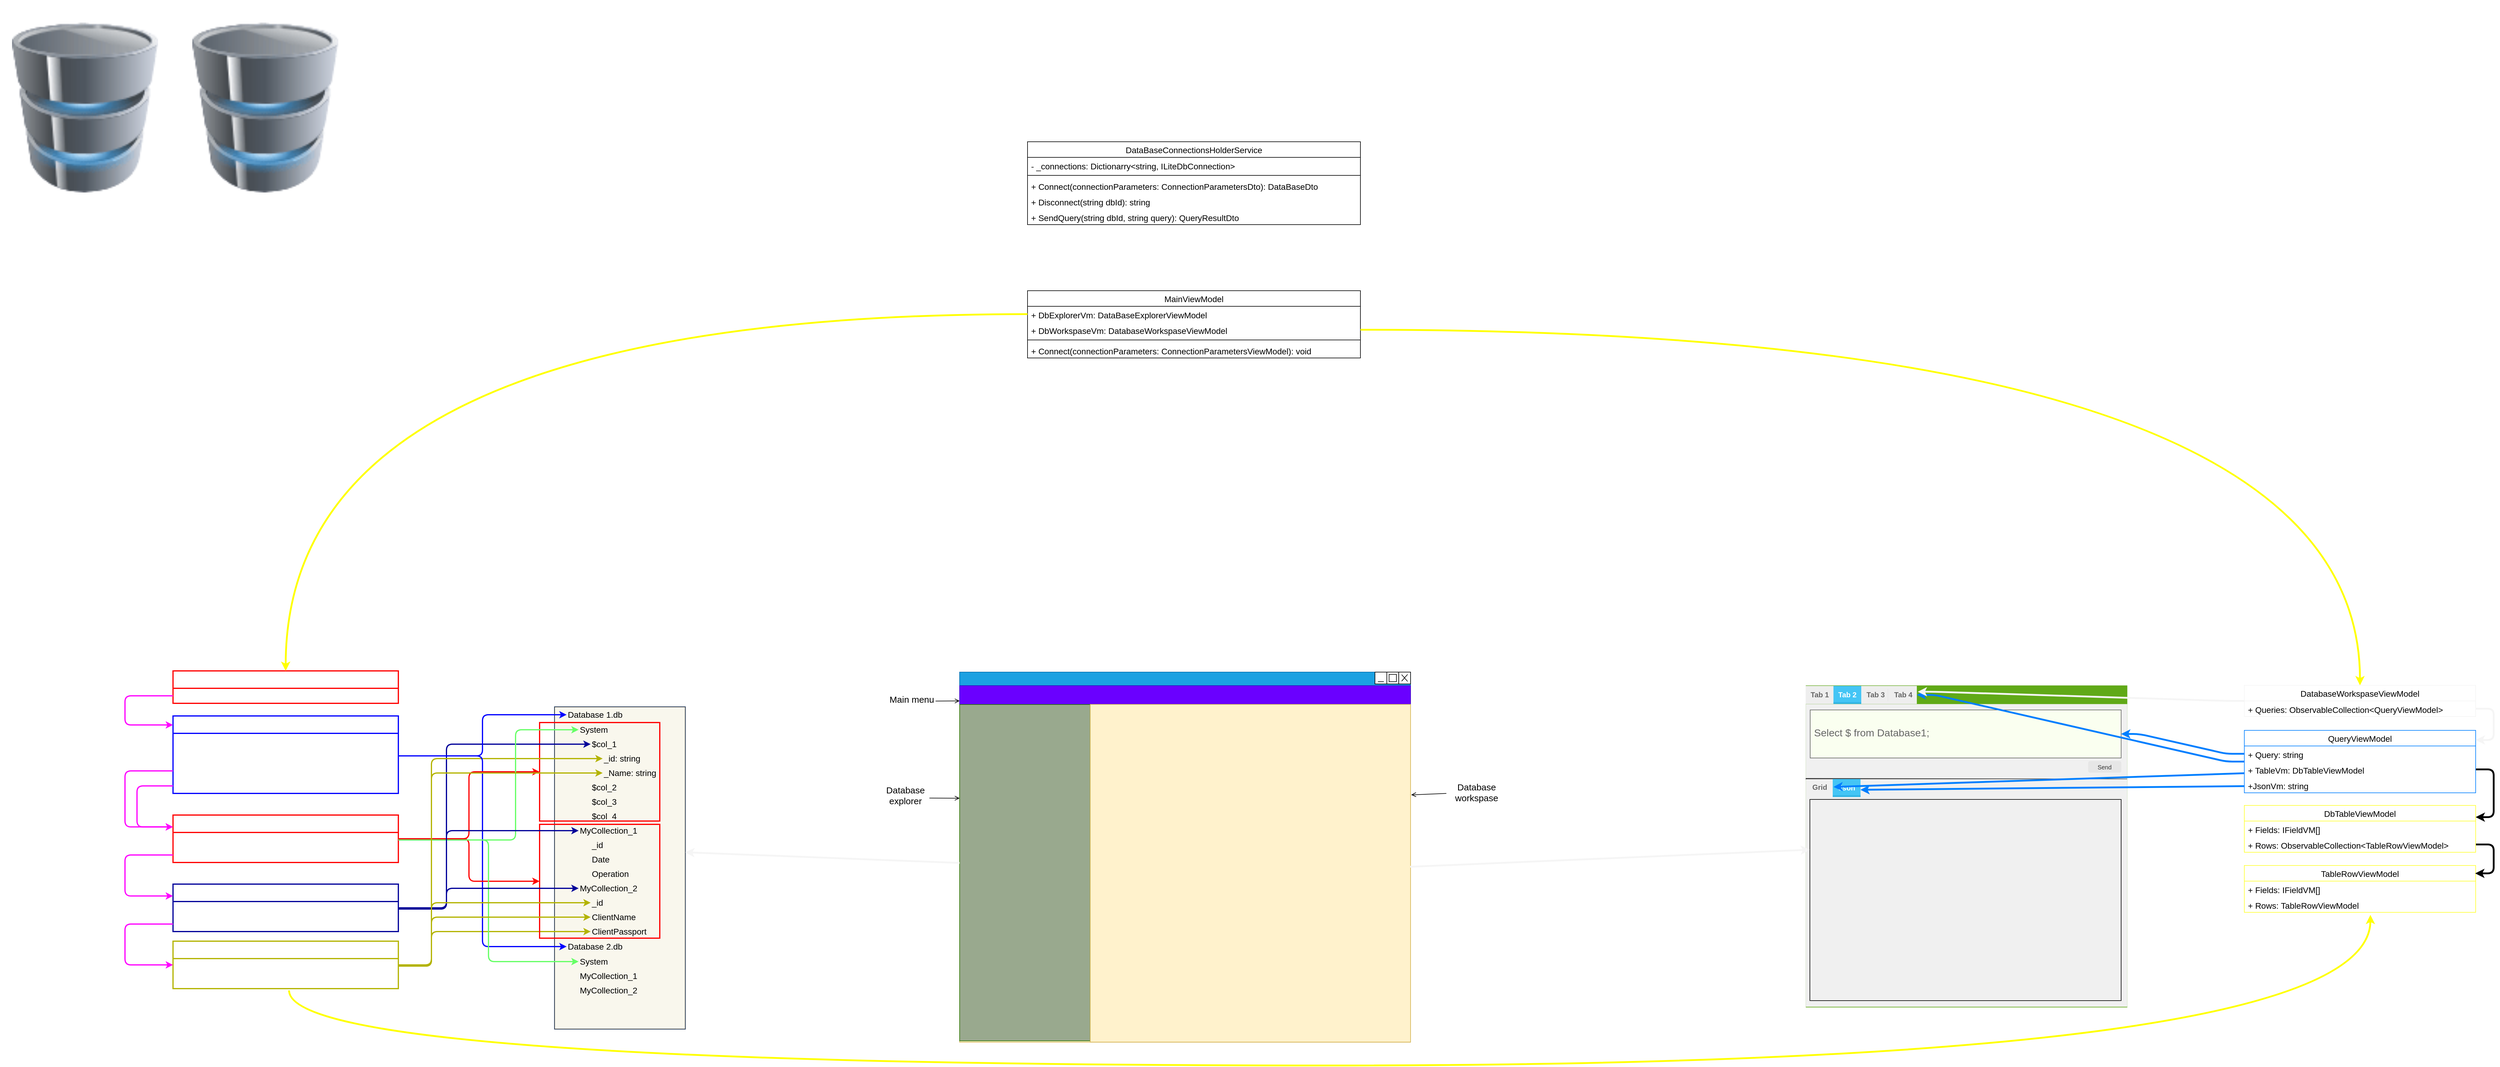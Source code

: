 <mxfile>
    <diagram id="KhIgaApmFl0OWwTvJkon" name="Страница 1">
        <mxGraphModel dx="3634" dy="3433" grid="1" gridSize="2" guides="1" tooltips="1" connect="1" arrows="1" fold="1" page="1" pageScale="1" pageWidth="1169" pageHeight="827" math="0" shadow="0">
            <root>
                <mxCell id="0"/>
                <mxCell id="1" parent="0"/>
                <mxCell id="328" value="DataBaseConnectionsHolderService" style="swimlane;fontStyle=0;childLayout=stackLayout;horizontal=1;startSize=26;fillColor=none;horizontalStack=0;resizeParent=1;resizeParentMax=0;resizeLast=0;collapsible=1;marginBottom=0;fontSize=14;" vertex="1" parent="1">
                    <mxGeometry x="-464" y="-1598" width="554" height="138" as="geometry"/>
                </mxCell>
                <mxCell id="329" value="- _connections: Dictionarry&lt;string, ILiteDbConnection&gt;" style="text;strokeColor=none;fillColor=none;align=left;verticalAlign=top;spacingLeft=4;spacingRight=4;overflow=hidden;rotatable=0;points=[[0,0.5],[1,0.5]];portConstraint=eastwest;fontSize=14;" vertex="1" parent="328">
                    <mxGeometry y="26" width="554" height="26" as="geometry"/>
                </mxCell>
                <mxCell id="331" value="" style="line;strokeWidth=1;fillColor=none;align=left;verticalAlign=middle;spacingTop=-1;spacingLeft=3;spacingRight=3;rotatable=0;labelPosition=right;points=[];portConstraint=eastwest;strokeColor=inherit;fontSize=14;" vertex="1" parent="328">
                    <mxGeometry y="52" width="554" height="8" as="geometry"/>
                </mxCell>
                <mxCell id="332" value="+ Connect(connectionParameters: ConnectionParametersDto): DataBaseDto" style="text;strokeColor=none;fillColor=none;align=left;verticalAlign=top;spacingLeft=4;spacingRight=4;overflow=hidden;rotatable=0;points=[[0,0.5],[1,0.5]];portConstraint=eastwest;fontSize=14;" vertex="1" parent="328">
                    <mxGeometry y="60" width="554" height="26" as="geometry"/>
                </mxCell>
                <mxCell id="333" value="+ Disconnect(string dbId): string" style="text;strokeColor=none;fillColor=none;align=left;verticalAlign=top;spacingLeft=4;spacingRight=4;overflow=hidden;rotatable=0;points=[[0,0.5],[1,0.5]];portConstraint=eastwest;fontSize=14;" vertex="1" parent="328">
                    <mxGeometry y="86" width="554" height="26" as="geometry"/>
                </mxCell>
                <mxCell id="334" value="+ SendQuery(string dbId, string query): QueryResultDto" style="text;strokeColor=none;fillColor=none;align=left;verticalAlign=top;spacingLeft=4;spacingRight=4;overflow=hidden;rotatable=0;points=[[0,0.5],[1,0.5]];portConstraint=eastwest;fontSize=14;" vertex="1" parent="328">
                    <mxGeometry y="112" width="554" height="26" as="geometry"/>
                </mxCell>
                <mxCell id="201" value="Business" parent="0"/>
                <mxCell id="202" value="" style="group;" parent="201" vertex="1" connectable="0">
                    <mxGeometry x="-2174" y="-1834" width="583" height="320.5" as="geometry"/>
                </mxCell>
                <mxCell id="197" value="" style="image;html=1;image=img/lib/clip_art/computers/Database_128x128.png;strokeColor=#000099;strokeWidth=2;fontSize=20;fontColor=#FFFFFF;fillColor=none;" parent="202" vertex="1">
                    <mxGeometry x="300" y="37.5" width="283" height="283" as="geometry"/>
                </mxCell>
                <mxCell id="198" value="Database 2" style="text;html=1;align=center;verticalAlign=middle;resizable=0;points=[];autosize=1;strokeColor=none;fillColor=none;fontSize=20;fontColor=#FFFFFF;" parent="202" vertex="1">
                    <mxGeometry x="379" width="125" height="40" as="geometry"/>
                </mxCell>
                <mxCell id="199" value="" style="image;html=1;image=img/lib/clip_art/computers/Database_128x128.png;strokeColor=#000099;strokeWidth=2;fontSize=20;fontColor=#FFFFFF;fillColor=none;" parent="202" vertex="1">
                    <mxGeometry y="37.5" width="283" height="283" as="geometry"/>
                </mxCell>
                <mxCell id="200" value="Database 1" style="text;html=1;align=center;verticalAlign=middle;resizable=0;points=[];autosize=1;strokeColor=none;fillColor=none;fontSize=20;fontColor=#FFFFFF;" parent="202" vertex="1">
                    <mxGeometry x="79" width="125" height="40" as="geometry"/>
                </mxCell>
                <mxCell id="22" value="MainWindow" style="" parent="0"/>
                <mxCell id="52" style="edgeStyle=none;html=1;startArrow=open;startFill=0;endArrow=none;endFill=0;" parent="22" edge="1">
                    <mxGeometry relative="1" as="geometry">
                        <mxPoint x="-617.0" y="-666.779" as="targetPoint"/>
                        <mxPoint x="-577" y="-667" as="sourcePoint"/>
                    </mxGeometry>
                </mxCell>
                <mxCell id="35" value="" style="group;fillColor=#fff2cc;strokeColor=#d6b656;" parent="22" vertex="1" connectable="0">
                    <mxGeometry x="-577" y="-715" width="750.44" height="616.25" as="geometry"/>
                </mxCell>
                <mxCell id="24" value="" style="rounded=0;whiteSpace=wrap;html=1;strokeColor=#006EAF;strokeWidth=1;fontSize=7;fillColor=#1ba1e2;fontColor=#ffffff;" parent="35" vertex="1">
                    <mxGeometry width="750.44" height="22.692" as="geometry"/>
                </mxCell>
                <mxCell id="25" value="" style="whiteSpace=wrap;html=1;aspect=fixed;rounded=0;strokeColor=default;strokeWidth=1;fontSize=7;" parent="35" vertex="1">
                    <mxGeometry x="730.692" width="19.748" height="19.748" as="geometry"/>
                </mxCell>
                <mxCell id="26" value="" style="whiteSpace=wrap;html=1;aspect=fixed;rounded=0;strokeColor=default;strokeWidth=1;fontSize=7;" parent="35" vertex="1">
                    <mxGeometry x="710.943" width="19.748" height="19.748" as="geometry"/>
                </mxCell>
                <mxCell id="27" value="" style="whiteSpace=wrap;html=1;aspect=fixed;rounded=0;strokeColor=default;strokeWidth=1;fontSize=7;" parent="35" vertex="1">
                    <mxGeometry x="691.195" width="19.748" height="19.748" as="geometry"/>
                </mxCell>
                <mxCell id="28" value="" style="endArrow=none;html=1;fontSize=7;" parent="35" edge="1">
                    <mxGeometry width="50" height="50" relative="1" as="geometry">
                        <mxPoint x="750.44" y="11.346" as="sourcePoint"/>
                        <mxPoint x="750.44" y="11.346" as="targetPoint"/>
                    </mxGeometry>
                </mxCell>
                <mxCell id="30" value="" style="endArrow=none;html=1;fontSize=7;" parent="35" edge="1">
                    <mxGeometry width="50" height="50" relative="1" as="geometry">
                        <mxPoint x="706.006" y="15.978" as="sourcePoint"/>
                        <mxPoint x="696.132" y="15.978" as="targetPoint"/>
                    </mxGeometry>
                </mxCell>
                <mxCell id="31" value="" style="whiteSpace=wrap;html=1;aspect=fixed;rounded=0;strokeColor=default;strokeWidth=1;fontSize=7;" parent="35" vertex="1">
                    <mxGeometry x="714.714" y="3.773" width="12.204" height="12.204" as="geometry"/>
                </mxCell>
                <mxCell id="33" value="" style="endArrow=none;html=1;fontSize=7;strokeColor=default;" parent="35" edge="1">
                    <mxGeometry width="50" height="50" relative="1" as="geometry">
                        <mxPoint x="745.503" y="15.549" as="sourcePoint"/>
                        <mxPoint x="735.629" y="4.203" as="targetPoint"/>
                    </mxGeometry>
                </mxCell>
                <mxCell id="34" value="" style="endArrow=none;html=1;fontSize=7;strokeColor=default;" parent="35" edge="1">
                    <mxGeometry width="50" height="50" relative="1" as="geometry">
                        <mxPoint x="745.503" y="3.774" as="sourcePoint"/>
                        <mxPoint x="735.629" y="15.12" as="targetPoint"/>
                    </mxGeometry>
                </mxCell>
                <mxCell id="38" value="" style="rounded=0;whiteSpace=wrap;html=1;strokeColor=#3700CC;strokeWidth=1;fontSize=16;fillColor=#6a00ff;fontColor=#ffffff;" parent="35" vertex="1">
                    <mxGeometry y="22.694" width="750.44" height="31.053" as="geometry"/>
                </mxCell>
                <mxCell id="39" value="" style="rounded=0;whiteSpace=wrap;html=1;strokeColor=#2D7600;strokeWidth=1;fontSize=16;fillColor=#99A98E;fontColor=#ffffff;" parent="35" vertex="1">
                    <mxGeometry y="54" width="217.37" height="560" as="geometry"/>
                </mxCell>
                <mxCell id="40" value="" style="rounded=0;whiteSpace=wrap;html=1;strokeColor=#d6b656;strokeWidth=1;fontSize=16;fillColor=#fff2cc;" parent="35" vertex="1">
                    <mxGeometry x="217.37" y="53.75" width="533.07" height="562.25" as="geometry"/>
                </mxCell>
                <mxCell id="53" value="&lt;font style=&quot;font-size: 15px;&quot;&gt;Main menu&lt;/font&gt;" style="text;html=1;align=center;verticalAlign=middle;resizable=0;points=[];autosize=1;strokeColor=none;fillColor=none;" parent="22" vertex="1">
                    <mxGeometry x="-707" y="-685" width="100" height="30" as="geometry"/>
                </mxCell>
                <mxCell id="54" style="edgeStyle=none;html=1;startArrow=none;startFill=0;endArrow=open;endFill=0;exitX=0.997;exitY=0.658;exitDx=0;exitDy=0;exitPerimeter=0;" parent="22" source="55" edge="1">
                    <mxGeometry relative="1" as="geometry">
                        <mxPoint x="-577" y="-505" as="targetPoint"/>
                    </mxGeometry>
                </mxCell>
                <mxCell id="55" value="&lt;font style=&quot;font-size: 15px;&quot;&gt;Database explorer&lt;/font&gt;" style="text;html=1;strokeColor=none;fillColor=none;align=center;verticalAlign=middle;whiteSpace=wrap;rounded=0;" parent="22" vertex="1">
                    <mxGeometry x="-707" y="-525" width="80" height="30" as="geometry"/>
                </mxCell>
                <mxCell id="58" style="edgeStyle=none;html=1;entryX=1.002;entryY=0.268;entryDx=0;entryDy=0;entryPerimeter=0;fontSize=15;startArrow=none;startFill=0;endArrow=open;endFill=0;" parent="22" source="57" target="40" edge="1">
                    <mxGeometry relative="1" as="geometry"/>
                </mxCell>
                <mxCell id="57" value="&lt;font style=&quot;font-size: 15px;&quot;&gt;Database &lt;br&gt;workspase&lt;/font&gt;" style="text;html=1;align=center;verticalAlign=middle;resizable=0;points=[];autosize=1;strokeColor=none;fillColor=none;" parent="22" vertex="1">
                    <mxGeometry x="233" y="-540" width="100" height="50" as="geometry"/>
                </mxCell>
                <mxCell id="59" value="Database explorer" style="" parent="0"/>
                <mxCell id="81" value="" style="group;fillColor=#dae8fc;strokeColor=#6c8ebf;strokeWidth=2;" parent="59" vertex="1" connectable="0">
                    <mxGeometry x="-1251" y="-657.003" width="217.37" height="536.253" as="geometry"/>
                </mxCell>
                <mxCell id="62" value="" style="rounded=0;whiteSpace=wrap;html=1;strokeWidth=1;fontSize=16;fillColor=#f9f7ed;strokeColor=#36393d;" parent="81" vertex="1">
                    <mxGeometry width="217.369" height="536.253" as="geometry"/>
                </mxCell>
                <mxCell id="64" value="Database 1.db" style="text;html=1;align=left;verticalAlign=middle;whiteSpace=wrap;rounded=0;fillColor=none;fontColor=#000000;strokeColor=none;fontSize=14;" parent="81" vertex="1">
                    <mxGeometry x="20" y="0.003" width="197.37" height="26" as="geometry"/>
                </mxCell>
                <mxCell id="65" value="System" style="text;html=1;align=left;verticalAlign=middle;whiteSpace=wrap;rounded=0;fillColor=none;fontColor=#000000;strokeColor=none;fontSize=14;" parent="81" vertex="1">
                    <mxGeometry x="40" y="26.003" width="177.37" height="24" as="geometry"/>
                </mxCell>
                <mxCell id="66" value="$col_1" style="text;html=1;align=left;verticalAlign=middle;whiteSpace=wrap;rounded=0;fillColor=none;fontColor=#000000;strokeColor=none;fontSize=14;" parent="81" vertex="1">
                    <mxGeometry x="60" y="50.003" width="157.37" height="24" as="geometry"/>
                </mxCell>
                <mxCell id="67" value="$col_2" style="text;html=1;align=left;verticalAlign=middle;whiteSpace=wrap;rounded=0;fillColor=none;fontColor=#000000;strokeColor=none;fontSize=14;" parent="81" vertex="1">
                    <mxGeometry x="60" y="122.003" width="157.37" height="24" as="geometry"/>
                </mxCell>
                <mxCell id="68" value="$col_3" style="text;html=1;align=left;verticalAlign=middle;whiteSpace=wrap;rounded=0;fillColor=none;fontColor=#000000;strokeColor=none;fontSize=14;" parent="81" vertex="1">
                    <mxGeometry x="60" y="146.003" width="157.37" height="24" as="geometry"/>
                </mxCell>
                <mxCell id="69" value="$col_4" style="text;html=1;align=left;verticalAlign=middle;whiteSpace=wrap;rounded=0;fillColor=none;fontColor=#000000;strokeColor=none;fontSize=14;" parent="81" vertex="1">
                    <mxGeometry x="60" y="170.003" width="157.37" height="24" as="geometry"/>
                </mxCell>
                <mxCell id="70" value="MyCollection_1" style="text;html=1;align=left;verticalAlign=middle;whiteSpace=wrap;rounded=0;fillColor=none;fontColor=#000000;strokeColor=none;fontSize=14;" parent="81" vertex="1">
                    <mxGeometry x="40" y="194.003" width="177.37" height="24" as="geometry"/>
                </mxCell>
                <mxCell id="71" value="_id: string" style="text;html=1;align=left;verticalAlign=middle;whiteSpace=wrap;rounded=0;fillColor=none;fontColor=#000000;strokeColor=none;fontSize=14;" parent="81" vertex="1">
                    <mxGeometry x="80" y="74.003" width="137.37" height="24" as="geometry"/>
                </mxCell>
                <mxCell id="72" value="_Name: string" style="text;html=1;align=left;verticalAlign=middle;whiteSpace=wrap;rounded=0;fillColor=none;fontColor=#000000;strokeColor=none;fontSize=14;" parent="81" vertex="1">
                    <mxGeometry x="80" y="98.003" width="137.37" height="24" as="geometry"/>
                </mxCell>
                <mxCell id="73" value="_id" style="text;html=1;align=left;verticalAlign=middle;whiteSpace=wrap;rounded=0;fillColor=none;fontColor=#000000;strokeColor=none;fontSize=14;" parent="81" vertex="1">
                    <mxGeometry x="60" y="218.003" width="157.37" height="24" as="geometry"/>
                </mxCell>
                <mxCell id="74" value="Date" style="text;html=1;align=left;verticalAlign=middle;whiteSpace=wrap;rounded=0;fillColor=none;fontColor=#000000;strokeColor=none;fontSize=14;" parent="81" vertex="1">
                    <mxGeometry x="60" y="242.003" width="157.37" height="24" as="geometry"/>
                </mxCell>
                <mxCell id="75" value="Operation" style="text;html=1;align=left;verticalAlign=middle;whiteSpace=wrap;rounded=0;fillColor=none;fontColor=#000000;strokeColor=none;fontSize=14;" parent="81" vertex="1">
                    <mxGeometry x="60" y="266.003" width="157.37" height="24" as="geometry"/>
                </mxCell>
                <mxCell id="76" value="MyCollection_2" style="text;html=1;align=left;verticalAlign=middle;whiteSpace=wrap;rounded=0;fillColor=none;fontColor=#000000;strokeColor=none;fontSize=14;" parent="81" vertex="1">
                    <mxGeometry x="40" y="290.003" width="177.37" height="24" as="geometry"/>
                </mxCell>
                <mxCell id="77" value="_id" style="text;html=1;align=left;verticalAlign=middle;whiteSpace=wrap;rounded=0;fillColor=none;fontColor=#000000;strokeColor=none;fontSize=14;" parent="81" vertex="1">
                    <mxGeometry x="60" y="314.003" width="157.37" height="24" as="geometry"/>
                </mxCell>
                <mxCell id="78" value="ClientName" style="text;html=1;align=left;verticalAlign=middle;whiteSpace=wrap;rounded=0;fillColor=none;fontColor=#000000;strokeColor=none;fontSize=14;" parent="81" vertex="1">
                    <mxGeometry x="60" y="338.003" width="157.37" height="24" as="geometry"/>
                </mxCell>
                <mxCell id="79" value="ClientPassport" style="text;html=1;align=left;verticalAlign=middle;whiteSpace=wrap;rounded=0;fillColor=none;fontColor=#000000;strokeColor=none;fontSize=14;" parent="81" vertex="1">
                    <mxGeometry x="60" y="362.003" width="157.37" height="24" as="geometry"/>
                </mxCell>
                <mxCell id="119" value="Database 2.db" style="text;html=1;align=left;verticalAlign=middle;whiteSpace=wrap;rounded=0;fillColor=none;fontColor=#000000;strokeColor=none;fontSize=14;" parent="81" vertex="1">
                    <mxGeometry x="20" y="386.003" width="197.37" height="26" as="geometry"/>
                </mxCell>
                <mxCell id="120" value="System" style="text;html=1;align=left;verticalAlign=middle;whiteSpace=wrap;rounded=0;fillColor=none;fontColor=#000000;strokeColor=none;fontSize=14;" parent="81" vertex="1">
                    <mxGeometry x="40" y="412.003" width="177.37" height="24" as="geometry"/>
                </mxCell>
                <mxCell id="121" value="MyCollection_1" style="text;html=1;align=left;verticalAlign=middle;whiteSpace=wrap;rounded=0;fillColor=none;fontColor=#000000;strokeColor=none;fontSize=14;" parent="81" vertex="1">
                    <mxGeometry x="40" y="436.003" width="177.37" height="24" as="geometry"/>
                </mxCell>
                <mxCell id="122" value="MyCollection_2" style="text;html=1;align=left;verticalAlign=middle;whiteSpace=wrap;rounded=0;fillColor=none;fontColor=#000000;strokeColor=none;fontSize=14;" parent="81" vertex="1">
                    <mxGeometry x="40" y="460.003" width="177.37" height="24" as="geometry"/>
                </mxCell>
                <mxCell id="172" value="" style="rounded=0;whiteSpace=wrap;html=1;strokeColor=#FF0000;strokeWidth=2;fontSize=14;fontColor=#FFFFFF;fillColor=none;" parent="81" vertex="1">
                    <mxGeometry x="-25" y="26" width="200" height="164" as="geometry"/>
                </mxCell>
                <mxCell id="127" value="DataBaseExplorerViewModel" style="swimlane;fontStyle=1;align=center;verticalAlign=middle;childLayout=stackLayout;horizontal=1;startSize=29;horizontalStack=0;resizeParent=1;resizeParentMax=0;resizeLast=0;collapsible=0;marginBottom=0;html=1;strokeColor=#FF0000;strokeWidth=2;fontSize=14;fontColor=#FFFFFF;fillColor=none;" parent="59" vertex="1">
                    <mxGeometry x="-1886.07" y="-717" width="375" height="54" as="geometry"/>
                </mxCell>
                <mxCell id="128" value="Databses : ObservableCollection&amp;lt;IDatabaseVM&amp;gt;" style="text;html=1;strokeColor=none;fillColor=none;align=left;verticalAlign=middle;spacingLeft=4;spacingRight=4;overflow=hidden;rotatable=0;points=[[0,0.5],[1,0.5]];portConstraint=eastwest;strokeWidth=2;fontSize=14;fontColor=#FFFFFF;" parent="127" vertex="1">
                    <mxGeometry y="29" width="375" height="25" as="geometry"/>
                </mxCell>
                <mxCell id="135" value="DatabaseViewModel" style="swimlane;fontStyle=1;align=center;verticalAlign=middle;childLayout=stackLayout;horizontal=1;startSize=29;horizontalStack=0;resizeParent=1;resizeParentMax=0;resizeLast=0;collapsible=0;marginBottom=0;html=1;strokeColor=#0000FF;strokeWidth=2;fontSize=14;fontColor=#FFFFFF;fillColor=none;" parent="59" vertex="1">
                    <mxGeometry x="-1886.07" y="-642" width="375" height="129" as="geometry"/>
                </mxCell>
                <mxCell id="142" value="Id : string" style="text;html=1;strokeColor=none;fillColor=none;align=left;verticalAlign=middle;spacingLeft=4;spacingRight=4;overflow=hidden;rotatable=0;points=[[0,0.5],[1,0.5]];portConstraint=eastwest;strokeWidth=2;fontSize=14;fontColor=#FFFFFF;" parent="135" vertex="1">
                    <mxGeometry y="29" width="375" height="25" as="geometry"/>
                </mxCell>
                <mxCell id="137" value="Name : string" style="text;html=1;strokeColor=none;fillColor=none;align=left;verticalAlign=middle;spacingLeft=4;spacingRight=4;overflow=hidden;rotatable=0;points=[[0,0.5],[1,0.5]];portConstraint=eastwest;strokeWidth=2;fontSize=14;fontColor=#FFFFFF;" parent="135" vertex="1">
                    <mxGeometry y="54" width="375" height="25" as="geometry"/>
                </mxCell>
                <mxCell id="139" value="SystemCollections : ICollectionSet" style="text;html=1;strokeColor=none;fillColor=none;align=left;verticalAlign=middle;spacingLeft=4;spacingRight=4;overflow=hidden;rotatable=0;points=[[0,0.5],[1,0.5]];portConstraint=eastwest;strokeWidth=2;fontSize=14;fontColor=#FFFFFF;" parent="135" vertex="1">
                    <mxGeometry y="79" width="375" height="25" as="geometry"/>
                </mxCell>
                <mxCell id="166" value="DbCollections : ICollectionSet" style="text;html=1;strokeColor=none;fillColor=none;align=left;verticalAlign=middle;spacingLeft=4;spacingRight=4;overflow=hidden;rotatable=0;points=[[0,0.5],[1,0.5]];portConstraint=eastwest;strokeWidth=2;fontSize=14;fontColor=#FFFFFF;" parent="135" vertex="1">
                    <mxGeometry y="104" width="375" height="25" as="geometry"/>
                </mxCell>
                <mxCell id="178" style="edgeStyle=orthogonalEdgeStyle;rounded=1;html=1;shadow=0;strokeColor=#000099;strokeWidth=2;fontSize=14;fontColor=#FFFFFF;" parent="59" source="143" target="66" edge="1">
                    <mxGeometry relative="1" as="geometry">
                        <Array as="points">
                            <mxPoint x="-1431" y="-322"/>
                            <mxPoint x="-1431" y="-595"/>
                        </Array>
                    </mxGeometry>
                </mxCell>
                <mxCell id="143" value="CollectionVm" style="swimlane;fontStyle=1;align=center;verticalAlign=middle;childLayout=stackLayout;horizontal=1;startSize=29;horizontalStack=0;resizeParent=1;resizeParentMax=0;resizeLast=0;collapsible=0;marginBottom=0;html=1;strokeColor=#000099;strokeWidth=2;fontSize=14;fontColor=#FFFFFF;fillColor=none;" parent="59" vertex="1">
                    <mxGeometry x="-1886.07" y="-362" width="375" height="79" as="geometry"/>
                </mxCell>
                <mxCell id="145" value="Name : string" style="text;html=1;strokeColor=none;fillColor=none;align=left;verticalAlign=middle;spacingLeft=4;spacingRight=4;overflow=hidden;rotatable=0;points=[[0,0.5],[1,0.5]];portConstraint=eastwest;strokeWidth=2;fontSize=14;fontColor=#FFFFFF;" parent="143" vertex="1">
                    <mxGeometry y="29" width="375" height="25" as="geometry"/>
                </mxCell>
                <mxCell id="146" value="Fields : ObservableCollection&amp;lt;IFieldVM&amp;gt;" style="text;html=1;strokeColor=none;fillColor=none;align=left;verticalAlign=middle;spacingLeft=4;spacingRight=4;overflow=hidden;rotatable=0;points=[[0,0.5],[1,0.5]];portConstraint=eastwest;strokeWidth=2;fontSize=14;fontColor=#FFFFFF;" parent="143" vertex="1">
                    <mxGeometry y="54" width="375" height="25" as="geometry"/>
                </mxCell>
                <mxCell id="153" style="edgeStyle=orthogonalEdgeStyle;html=1;strokeColor=#FF00FF;strokeWidth=2;fontSize=14;fontColor=#FFFFFF;" parent="59" source="128" target="135" edge="1">
                    <mxGeometry relative="1" as="geometry">
                        <Array as="points">
                            <mxPoint x="-1966" y="-675"/>
                            <mxPoint x="-1966" y="-627"/>
                        </Array>
                    </mxGeometry>
                </mxCell>
                <mxCell id="181" style="edgeStyle=orthogonalEdgeStyle;rounded=1;html=1;shadow=0;strokeColor=#B3B300;strokeWidth=2;fontSize=14;fontColor=#FFFFFF;" parent="59" source="155" target="71" edge="1">
                    <mxGeometry relative="1" as="geometry">
                        <Array as="points">
                            <mxPoint x="-1456" y="-228"/>
                            <mxPoint x="-1456" y="-571"/>
                        </Array>
                    </mxGeometry>
                </mxCell>
                <mxCell id="185" style="edgeStyle=orthogonalEdgeStyle;rounded=1;html=1;shadow=0;strokeColor=#B3B300;strokeWidth=2;fontSize=14;fontColor=#FFFFFF;" parent="59" source="155" target="79" edge="1">
                    <mxGeometry relative="1" as="geometry">
                        <Array as="points">
                            <mxPoint x="-1456" y="-228"/>
                            <mxPoint x="-1456" y="-283"/>
                        </Array>
                    </mxGeometry>
                </mxCell>
                <mxCell id="155" value="IFieldVM" style="swimlane;fontStyle=1;align=center;verticalAlign=middle;childLayout=stackLayout;horizontal=1;startSize=29;horizontalStack=0;resizeParent=1;resizeParentMax=0;resizeLast=0;collapsible=0;marginBottom=0;html=1;strokeColor=#B3B300;strokeWidth=2;fontSize=14;fontColor=#FFFFFF;fillColor=none;" parent="59" vertex="1">
                    <mxGeometry x="-1886.07" y="-267" width="375" height="79" as="geometry"/>
                </mxCell>
                <mxCell id="156" value="Name : string" style="text;html=1;strokeColor=none;fillColor=none;align=left;verticalAlign=middle;spacingLeft=4;spacingRight=4;overflow=hidden;rotatable=0;points=[[0,0.5],[1,0.5]];portConstraint=eastwest;strokeWidth=2;fontSize=14;fontColor=#FFFFFF;" parent="155" vertex="1">
                    <mxGeometry y="29" width="375" height="25" as="geometry"/>
                </mxCell>
                <mxCell id="157" value="Type : string" style="text;html=1;strokeColor=none;fillColor=none;align=left;verticalAlign=middle;spacingLeft=4;spacingRight=4;overflow=hidden;rotatable=0;points=[[0,0.5],[1,0.5]];portConstraint=eastwest;strokeWidth=2;fontSize=14;fontColor=#FFFFFF;" parent="155" vertex="1">
                    <mxGeometry y="54" width="375" height="25" as="geometry"/>
                </mxCell>
                <mxCell id="158" style="edgeStyle=orthogonalEdgeStyle;html=1;entryX=0;entryY=0.5;entryDx=0;entryDy=0;strokeColor=#FF00FF;strokeWidth=2;fontSize=14;fontColor=#FFFFFF;" parent="59" source="146" target="155" edge="1">
                    <mxGeometry relative="1" as="geometry">
                        <Array as="points">
                            <mxPoint x="-1966" y="-296"/>
                            <mxPoint x="-1966" y="-228"/>
                        </Array>
                    </mxGeometry>
                </mxCell>
                <mxCell id="160" style="edgeStyle=orthogonalEdgeStyle;html=1;entryX=0;entryY=0.5;entryDx=0;entryDy=0;strokeColor=#0000FF;strokeWidth=2;fontSize=14;fontColor=#FFFFFF;shadow=0;rounded=1;" parent="59" source="137" target="64" edge="1">
                    <mxGeometry relative="1" as="geometry"/>
                </mxCell>
                <mxCell id="161" style="edgeStyle=orthogonalEdgeStyle;html=1;entryX=0;entryY=0.5;entryDx=0;entryDy=0;strokeColor=#0000FF;strokeWidth=2;fontSize=14;fontColor=#FFFFFF;" parent="59" source="137" target="119" edge="1">
                    <mxGeometry relative="1" as="geometry"/>
                </mxCell>
                <mxCell id="174" style="edgeStyle=orthogonalEdgeStyle;html=1;entryX=0;entryY=0.5;entryDx=0;entryDy=0;strokeColor=#FF0000;strokeWidth=2;fontSize=14;fontColor=#FFFFFF;" parent="59" source="163" target="172" edge="1">
                    <mxGeometry relative="1" as="geometry"/>
                </mxCell>
                <mxCell id="175" style="edgeStyle=orthogonalEdgeStyle;html=1;entryX=0;entryY=0.5;entryDx=0;entryDy=0;strokeColor=#FF0000;strokeWidth=2;fontSize=14;fontColor=#FFFFFF;" parent="59" source="163" target="173" edge="1">
                    <mxGeometry relative="1" as="geometry"/>
                </mxCell>
                <mxCell id="163" value="ICollectionSet" style="swimlane;fontStyle=1;align=center;verticalAlign=middle;childLayout=stackLayout;horizontal=1;startSize=29;horizontalStack=0;resizeParent=1;resizeParentMax=0;resizeLast=0;collapsible=0;marginBottom=0;html=1;strokeColor=#FF0000;strokeWidth=2;fontSize=14;fontColor=#FFFFFF;fillColor=none;" parent="59" vertex="1">
                    <mxGeometry x="-1886.07" y="-477" width="375" height="79" as="geometry"/>
                </mxCell>
                <mxCell id="164" value="Name : string" style="text;html=1;strokeColor=none;fillColor=none;align=left;verticalAlign=middle;spacingLeft=4;spacingRight=4;overflow=hidden;rotatable=0;points=[[0,0.5],[1,0.5]];portConstraint=eastwest;strokeWidth=2;fontSize=14;fontColor=#FFFFFF;" parent="163" vertex="1">
                    <mxGeometry y="29" width="375" height="25" as="geometry"/>
                </mxCell>
                <mxCell id="165" value="Collections : ObservableCollection&amp;lt;&lt;span style=&quot;font-weight: 700; text-align: center;&quot;&gt;CollectionVm&lt;/span&gt;&amp;gt;" style="text;html=1;strokeColor=none;fillColor=none;align=left;verticalAlign=middle;spacingLeft=4;spacingRight=4;overflow=hidden;rotatable=0;points=[[0,0.5],[1,0.5]];portConstraint=eastwest;strokeWidth=2;fontSize=14;fontColor=#FFFFFF;" parent="163" vertex="1">
                    <mxGeometry y="54" width="375" height="25" as="geometry"/>
                </mxCell>
                <mxCell id="168" style="edgeStyle=orthogonalEdgeStyle;html=1;entryX=0;entryY=0.25;entryDx=0;entryDy=0;strokeColor=#FF00FF;strokeWidth=2;fontSize=14;fontColor=#FFFFFF;" parent="59" source="139" target="163" edge="1">
                    <mxGeometry relative="1" as="geometry">
                        <Array as="points">
                            <mxPoint x="-1966" y="-550"/>
                            <mxPoint x="-1966" y="-457"/>
                        </Array>
                    </mxGeometry>
                </mxCell>
                <mxCell id="170" style="edgeStyle=orthogonalEdgeStyle;html=1;entryX=0;entryY=0.25;entryDx=0;entryDy=0;strokeColor=#FF00FF;strokeWidth=2;fontSize=14;fontColor=#FFFFFF;" parent="59" source="166" target="163" edge="1">
                    <mxGeometry relative="1" as="geometry">
                        <Array as="points">
                            <mxPoint x="-1946" y="-526"/>
                            <mxPoint x="-1946" y="-457"/>
                        </Array>
                    </mxGeometry>
                </mxCell>
                <mxCell id="171" style="edgeStyle=orthogonalEdgeStyle;html=1;entryX=0;entryY=0.25;entryDx=0;entryDy=0;strokeColor=#FF00FF;strokeWidth=2;fontSize=14;fontColor=#FFFFFF;" parent="59" source="165" target="143" edge="1">
                    <mxGeometry relative="1" as="geometry">
                        <Array as="points">
                            <mxPoint x="-1966" y="-410"/>
                            <mxPoint x="-1966" y="-342"/>
                        </Array>
                    </mxGeometry>
                </mxCell>
                <mxCell id="173" value="" style="rounded=0;whiteSpace=wrap;html=1;strokeColor=#FF0000;strokeWidth=2;fontSize=14;fontColor=#FFFFFF;fillColor=none;" parent="59" vertex="1">
                    <mxGeometry x="-1276" y="-461.5" width="200" height="189.5" as="geometry"/>
                </mxCell>
                <mxCell id="176" style="edgeStyle=orthogonalEdgeStyle;html=1;strokeColor=#66FF66;strokeWidth=2;fontSize=14;fontColor=#FFFFFF;" parent="59" source="164" target="65" edge="1">
                    <mxGeometry relative="1" as="geometry">
                        <Array as="points">
                            <mxPoint x="-1316" y="-436"/>
                            <mxPoint x="-1316" y="-619"/>
                        </Array>
                    </mxGeometry>
                </mxCell>
                <mxCell id="177" style="edgeStyle=orthogonalEdgeStyle;rounded=1;html=1;entryX=0;entryY=0.5;entryDx=0;entryDy=0;shadow=0;strokeColor=#66FF66;strokeWidth=2;fontSize=14;fontColor=#FFFFFF;" parent="59" source="164" target="120" edge="1">
                    <mxGeometry relative="1" as="geometry"/>
                </mxCell>
                <mxCell id="179" style="edgeStyle=orthogonalEdgeStyle;rounded=1;html=1;shadow=0;strokeColor=#000099;strokeWidth=2;fontSize=14;fontColor=#FFFFFF;" parent="59" source="145" target="70" edge="1">
                    <mxGeometry relative="1" as="geometry">
                        <Array as="points">
                            <mxPoint x="-1431" y="-320"/>
                            <mxPoint x="-1431" y="-451"/>
                        </Array>
                    </mxGeometry>
                </mxCell>
                <mxCell id="180" style="edgeStyle=orthogonalEdgeStyle;rounded=1;html=1;shadow=0;strokeColor=#000099;strokeWidth=2;fontSize=14;fontColor=#FFFFFF;" parent="59" source="145" target="76" edge="1">
                    <mxGeometry relative="1" as="geometry">
                        <Array as="points">
                            <mxPoint x="-1431" y="-320"/>
                            <mxPoint x="-1431" y="-355"/>
                        </Array>
                    </mxGeometry>
                </mxCell>
                <mxCell id="182" style="edgeStyle=orthogonalEdgeStyle;rounded=1;html=1;shadow=0;strokeColor=#B3B300;strokeWidth=2;fontSize=14;fontColor=#FFFFFF;" parent="59" source="156" target="72" edge="1">
                    <mxGeometry relative="1" as="geometry">
                        <Array as="points">
                            <mxPoint x="-1456" y="-226"/>
                            <mxPoint x="-1456" y="-547"/>
                        </Array>
                    </mxGeometry>
                </mxCell>
                <mxCell id="183" style="edgeStyle=orthogonalEdgeStyle;rounded=1;html=1;shadow=0;strokeColor=#B3B300;strokeWidth=2;fontSize=14;fontColor=#FFFFFF;" parent="59" source="156" target="77" edge="1">
                    <mxGeometry relative="1" as="geometry">
                        <Array as="points">
                            <mxPoint x="-1456" y="-226"/>
                            <mxPoint x="-1456" y="-331"/>
                        </Array>
                    </mxGeometry>
                </mxCell>
                <mxCell id="184" style="edgeStyle=orthogonalEdgeStyle;rounded=1;html=1;shadow=0;strokeColor=#B3B300;strokeWidth=2;fontSize=14;fontColor=#FFFFFF;" parent="59" source="156" target="78" edge="1">
                    <mxGeometry relative="1" as="geometry">
                        <Array as="points">
                            <mxPoint x="-1456" y="-226"/>
                            <mxPoint x="-1456" y="-307"/>
                        </Array>
                    </mxGeometry>
                </mxCell>
                <mxCell id="312" value="TableRowViewModel" style="swimlane;fontStyle=0;childLayout=stackLayout;horizontal=1;startSize=26;fillColor=none;horizontalStack=0;resizeParent=1;resizeParentMax=0;resizeLast=0;collapsible=1;marginBottom=0;shadow=0;strokeColor=#FFFF33;strokeWidth=1;fontSize=14;" parent="59" vertex="1">
                    <mxGeometry x="1561" y="-393" width="385" height="78" as="geometry"/>
                </mxCell>
                <mxCell id="313" value="+ Fields: IFieldVM[]" style="text;strokeColor=none;fillColor=none;align=left;verticalAlign=top;spacingLeft=4;spacingRight=4;overflow=hidden;rotatable=0;points=[[0,0.5],[1,0.5]];portConstraint=eastwest;shadow=0;strokeWidth=1;fontSize=14;" parent="312" vertex="1">
                    <mxGeometry y="26" width="385" height="26" as="geometry"/>
                </mxCell>
                <mxCell id="314" value="+ Rows: TableRowViewModel" style="text;strokeColor=none;fillColor=none;align=left;verticalAlign=top;spacingLeft=4;spacingRight=4;overflow=hidden;rotatable=0;points=[[0,0.5],[1,0.5]];portConstraint=eastwest;shadow=0;strokeWidth=1;fontSize=14;" parent="312" vertex="1">
                    <mxGeometry y="52" width="385" height="26" as="geometry"/>
                </mxCell>
                <mxCell id="315" style="edgeStyle=entityRelationEdgeStyle;html=1;entryX=1;entryY=0.25;entryDx=0;entryDy=0;strokeWidth=3;" parent="59" source="293" target="305" edge="1">
                    <mxGeometry relative="1" as="geometry"/>
                </mxCell>
                <mxCell id="316" style="edgeStyle=entityRelationEdgeStyle;html=1;entryX=0.998;entryY=0.168;entryDx=0;entryDy=0;entryPerimeter=0;strokeWidth=3;" parent="59" source="311" target="312" edge="1">
                    <mxGeometry relative="1" as="geometry"/>
                </mxCell>
                <mxCell id="317" style="edgeStyle=orthogonalEdgeStyle;html=1;strokeWidth=3;exitX=0.515;exitY=1.12;exitDx=0;exitDy=0;curved=1;strokeColor=#FFFF00;entryX=0.545;entryY=1.162;entryDx=0;entryDy=0;exitPerimeter=0;entryPerimeter=0;" parent="59" source="157" target="314" edge="1">
                    <mxGeometry relative="1" as="geometry">
                        <mxPoint x="1575" y="-237" as="targetPoint"/>
                        <Array as="points">
                            <mxPoint x="-1693" y="-60"/>
                            <mxPoint x="1771" y="-60"/>
                        </Array>
                    </mxGeometry>
                </mxCell>
                <mxCell id="203" value="Database workspase" parent="0"/>
                <mxCell id="205" value="" style="rounded=0;whiteSpace=wrap;html=1;strokeWidth=0;strokeColor=#2D7600;fillColor=#60a917;fontColor=#ffffff;" parent="203" vertex="1">
                    <mxGeometry x="831" y="-693" width="535" height="536" as="geometry"/>
                </mxCell>
                <mxCell id="212" value="" style="rounded=0;whiteSpace=wrap;html=1;fillColor=#F0F0F0;strokeColor=none;strokeWidth=0;fontColor=#ffffff;" parent="203" vertex="1">
                    <mxGeometry x="831" y="-662" width="535" height="125" as="geometry"/>
                </mxCell>
                <mxCell id="213" value="" style="strokeWidth=1;html=1;shadow=0;dashed=0;shape=mxgraph.android.rrect;rSize=0;fillColor=#eeeeee;strokeColor=none;" parent="203" vertex="1">
                    <mxGeometry x="831" y="-692" width="185" height="30" as="geometry"/>
                </mxCell>
                <mxCell id="214" value="Tab 1" style="strokeWidth=1;html=1;shadow=0;dashed=0;shape=mxgraph.android.anchor;fontStyle=1;fontColor=#666666;strokeColor=default;fillColor=#FAFFF0;" parent="213" vertex="1">
                    <mxGeometry width="46.25" height="30" as="geometry"/>
                </mxCell>
                <mxCell id="215" value="Tab 2" style="strokeWidth=1;html=1;shadow=0;dashed=0;shape=mxgraph.android.rrect;rSize=0;fontStyle=1;fillColor=#44c5f5;strokeColor=none;fontColor=#ffffff;" parent="213" vertex="1">
                    <mxGeometry x="46.25" width="46.25" height="30" as="geometry"/>
                </mxCell>
                <mxCell id="216" value="" style="strokeWidth=1;html=1;shadow=0;dashed=0;shape=mxgraph.android.rrect;rSize=0;fillColor=#33b5e5;strokeColor=none;" parent="215" vertex="1">
                    <mxGeometry y="27" width="46.25" height="3" as="geometry"/>
                </mxCell>
                <mxCell id="217" value="Tab 3" style="strokeWidth=1;html=1;shadow=0;dashed=0;shape=mxgraph.android.anchor;fontStyle=1;fontColor=#666666;strokeColor=default;fillColor=#FAFFF0;" parent="213" vertex="1">
                    <mxGeometry x="92.5" width="46.25" height="30" as="geometry"/>
                </mxCell>
                <mxCell id="218" value="Tab 4" style="strokeWidth=1;html=1;shadow=0;dashed=0;shape=mxgraph.android.anchor;fontStyle=1;fontColor=#666666;strokeColor=default;fillColor=#FAFFF0;" parent="213" vertex="1">
                    <mxGeometry x="138.75" width="46.25" height="30" as="geometry"/>
                </mxCell>
                <mxCell id="219" value="" style="shape=line;strokeColor=#666666;direction=south;strokeWidth=0;fillColor=#FAFFF0;" parent="213" vertex="1">
                    <mxGeometry x="131.5" y="5" width="10" height="20" as="geometry"/>
                </mxCell>
                <mxCell id="208" value="Select $ from Database1;" style="strokeWidth=1;shadow=0;dashed=0;align=center;html=1;shape=mxgraph.mockup.text.textBox;fontColor=#666666;align=left;fontSize=17;spacingLeft=4;spacingTop=-3;strokeColor=#666666;mainText=;fillColor=#FAFFF0;labelPosition=center;verticalLabelPosition=middle;verticalAlign=middle;" parent="203" vertex="1">
                    <mxGeometry x="838.5" y="-652" width="517.5" height="80" as="geometry"/>
                </mxCell>
                <mxCell id="209" value="Send" style="rounded=1;html=1;shadow=0;dashed=0;whiteSpace=wrap;fontSize=10;fillColor=#E6E6E6;align=center;strokeColor=#E6E6E6;fontColor=#333333;strokeWidth=0;" parent="203" vertex="1">
                    <mxGeometry x="1301" y="-567" width="55" height="19.12" as="geometry"/>
                </mxCell>
                <mxCell id="221" value="" style="endArrow=none;html=1;entryX=1;entryY=0.293;entryDx=0;entryDy=0;entryPerimeter=0;strokeColor=#333333;strokeWidth=3;exitX=0;exitY=1;exitDx=0;exitDy=0;" parent="203" source="212" target="205" edge="1">
                    <mxGeometry width="50" height="50" relative="1" as="geometry">
                        <mxPoint x="834" y="-537" as="sourcePoint"/>
                        <mxPoint x="1149" y="-457" as="targetPoint"/>
                    </mxGeometry>
                </mxCell>
                <mxCell id="222" value="" style="rounded=0;whiteSpace=wrap;html=1;fillColor=#F0F0F0;strokeColor=none;strokeWidth=0;fontColor=#ffffff;" parent="203" vertex="1">
                    <mxGeometry x="831" y="-537" width="535" height="379" as="geometry"/>
                </mxCell>
                <mxCell id="283" value="Grid" style="strokeWidth=1;html=1;shadow=0;dashed=0;shape=mxgraph.android.anchor;fontStyle=1;fontColor=#666666;strokeColor=#EBE9E9;fillColor=#F0F0F0;" parent="203" vertex="1">
                    <mxGeometry x="831" y="-538" width="46.25" height="30" as="geometry"/>
                </mxCell>
                <mxCell id="284" value="Json" style="strokeWidth=1;html=1;shadow=0;dashed=0;shape=mxgraph.android.rrect;rSize=0;fontStyle=1;fillColor=#44c5f5;strokeColor=none;fontColor=#ffffff;" parent="203" vertex="1">
                    <mxGeometry x="876" y="-537" width="46.25" height="30" as="geometry"/>
                </mxCell>
                <mxCell id="285" value="" style="strokeWidth=1;html=1;shadow=0;dashed=0;shape=mxgraph.android.rrect;rSize=0;fillColor=#33b5e5;strokeColor=none;" parent="284" vertex="1">
                    <mxGeometry y="27" width="46.25" height="3" as="geometry"/>
                </mxCell>
                <mxCell id="290" value="" style="rounded=0;whiteSpace=wrap;html=1;shadow=0;strokeColor=#000000;strokeWidth=1;fillColor=#F0F0F0;" parent="203" vertex="1">
                    <mxGeometry x="838" y="-503" width="518" height="335" as="geometry"/>
                </mxCell>
                <mxCell id="300" style="edgeStyle=entityRelationEdgeStyle;html=1;strokeColor=#007FFF;strokeWidth=3;fontSize=14;" parent="203" source="291" target="218" edge="1">
                    <mxGeometry relative="1" as="geometry"/>
                </mxCell>
                <mxCell id="291" value="QueryViewModel" style="swimlane;fontStyle=0;childLayout=stackLayout;horizontal=1;startSize=26;fillColor=none;horizontalStack=0;resizeParent=1;resizeParentMax=0;resizeLast=0;collapsible=1;marginBottom=0;shadow=0;strokeColor=#007FFF;strokeWidth=1;fontSize=14;" parent="203" vertex="1">
                    <mxGeometry x="1561" y="-618" width="385" height="104" as="geometry"/>
                </mxCell>
                <mxCell id="292" value="+ Query: string" style="text;strokeColor=none;fillColor=none;align=left;verticalAlign=top;spacingLeft=4;spacingRight=4;overflow=hidden;rotatable=0;points=[[0,0.5],[1,0.5]];portConstraint=eastwest;shadow=0;strokeWidth=1;fontSize=14;" parent="291" vertex="1">
                    <mxGeometry y="26" width="385" height="26" as="geometry"/>
                </mxCell>
                <mxCell id="293" value="+ TableVm: DbTableViewModel" style="text;strokeColor=none;fillColor=none;align=left;verticalAlign=top;spacingLeft=4;spacingRight=4;overflow=hidden;rotatable=0;points=[[0,0.5],[1,0.5]];portConstraint=eastwest;shadow=0;strokeWidth=1;fontSize=14;" parent="291" vertex="1">
                    <mxGeometry y="52" width="385" height="26" as="geometry"/>
                </mxCell>
                <mxCell id="294" value="+JsonVm: string" style="text;strokeColor=none;fillColor=none;align=left;verticalAlign=top;spacingLeft=4;spacingRight=4;overflow=hidden;rotatable=0;points=[[0,0.5],[1,0.5]];portConstraint=eastwest;shadow=0;strokeWidth=1;fontSize=14;" parent="291" vertex="1">
                    <mxGeometry y="78" width="385" height="26" as="geometry"/>
                </mxCell>
                <mxCell id="299" style="edgeStyle=entityRelationEdgeStyle;html=1;entryX=1.008;entryY=0.325;entryDx=0;entryDy=0;entryPerimeter=0;strokeColor=#F5F5F5;strokeWidth=3;fontSize=14;" parent="203" source="295" target="213" edge="1">
                    <mxGeometry relative="1" as="geometry"/>
                </mxCell>
                <mxCell id="295" value="DatabaseWorkspaseViewModel" style="swimlane;fontStyle=0;childLayout=stackLayout;horizontal=1;startSize=26;fillColor=none;horizontalStack=0;resizeParent=1;resizeParentMax=0;resizeLast=0;collapsible=1;marginBottom=0;shadow=0;strokeColor=#F5F5F5;strokeWidth=1;fontSize=14;" parent="203" vertex="1">
                    <mxGeometry x="1561" y="-693" width="385" height="52" as="geometry"/>
                </mxCell>
                <mxCell id="296" value="+ Queries: ObservableCollection&lt;QueryViewModel&gt;" style="text;strokeColor=none;fillColor=none;align=left;verticalAlign=top;spacingLeft=4;spacingRight=4;overflow=hidden;rotatable=0;points=[[0,0.5],[1,0.5]];portConstraint=eastwest;shadow=0;strokeWidth=1;fontSize=14;" parent="295" vertex="1">
                    <mxGeometry y="26" width="385" height="26" as="geometry"/>
                </mxCell>
                <mxCell id="301" style="edgeStyle=entityRelationEdgeStyle;html=1;strokeColor=#007FFF;strokeWidth=3;fontSize=14;" parent="203" source="292" target="208" edge="1">
                    <mxGeometry relative="1" as="geometry"/>
                </mxCell>
                <mxCell id="302" style="edgeStyle=none;html=1;strokeColor=#007FFF;strokeWidth=3;fontSize=14;" parent="203" source="293" target="283" edge="1">
                    <mxGeometry relative="1" as="geometry"/>
                </mxCell>
                <mxCell id="303" style="edgeStyle=none;html=1;entryX=0.995;entryY=0.6;entryDx=0;entryDy=0;entryPerimeter=0;strokeColor=#007FFF;strokeWidth=3;fontSize=14;" parent="203" source="294" target="284" edge="1">
                    <mxGeometry relative="1" as="geometry"/>
                </mxCell>
                <mxCell id="304" style="edgeStyle=entityRelationEdgeStyle;html=1;entryX=1;entryY=0.154;entryDx=0;entryDy=0;entryPerimeter=0;strokeColor=#F5F5F5;strokeWidth=3;fontSize=14;" parent="203" source="296" target="291" edge="1">
                    <mxGeometry relative="1" as="geometry"/>
                </mxCell>
                <mxCell id="305" value="DbTableViewModel" style="swimlane;fontStyle=0;childLayout=stackLayout;horizontal=1;startSize=26;fillColor=none;horizontalStack=0;resizeParent=1;resizeParentMax=0;resizeLast=0;collapsible=1;marginBottom=0;shadow=0;strokeColor=#FFFF33;strokeWidth=1;fontSize=14;" parent="203" vertex="1">
                    <mxGeometry x="1561" y="-493" width="385" height="78" as="geometry"/>
                </mxCell>
                <mxCell id="306" value="+ Fields: IFieldVM[]" style="text;strokeColor=none;fillColor=none;align=left;verticalAlign=top;spacingLeft=4;spacingRight=4;overflow=hidden;rotatable=0;points=[[0,0.5],[1,0.5]];portConstraint=eastwest;shadow=0;strokeWidth=1;fontSize=14;" parent="305" vertex="1">
                    <mxGeometry y="26" width="385" height="26" as="geometry"/>
                </mxCell>
                <mxCell id="311" value="+ Rows: ObservableCollection&lt;TableRowViewModel&gt;" style="text;strokeColor=none;fillColor=none;align=left;verticalAlign=top;spacingLeft=4;spacingRight=4;overflow=hidden;rotatable=0;points=[[0,0.5],[1,0.5]];portConstraint=eastwest;shadow=0;strokeWidth=1;fontSize=14;" parent="305" vertex="1">
                    <mxGeometry y="52" width="385" height="26" as="geometry"/>
                </mxCell>
                <mxCell id="309" style="html=1;entryX=0;entryY=0.25;entryDx=0;entryDy=0;strokeColor=#F5F5F5;strokeWidth=3;fontSize=14;" parent="203" target="290" edge="1">
                    <mxGeometry relative="1" as="geometry">
                        <mxPoint x="173.0" y="-390.857" as="sourcePoint"/>
                    </mxGeometry>
                </mxCell>
                <mxCell id="310" style="edgeStyle=none;html=1;strokeColor=#F5F5F5;strokeWidth=3;fontSize=14;entryX=1;entryY=0;entryDx=0;entryDy=0;" parent="203" target="74" edge="1">
                    <mxGeometry relative="1" as="geometry">
                        <mxPoint x="-1031" y="-129" as="targetPoint"/>
                        <mxPoint x="-577" y="-397.23" as="sourcePoint"/>
                    </mxGeometry>
                </mxCell>
                <mxCell id="319" value="MainViewModel" parent="0"/>
                <mxCell id="320" value="MainViewModel" style="swimlane;fontStyle=0;childLayout=stackLayout;horizontal=1;startSize=26;fillColor=none;horizontalStack=0;resizeParent=1;resizeParentMax=0;resizeLast=0;collapsible=1;marginBottom=0;fontSize=14;" parent="319" vertex="1">
                    <mxGeometry x="-464" y="-1350" width="554" height="112" as="geometry"/>
                </mxCell>
                <mxCell id="321" value="+ DbExplorerVm: DataBaseExplorerViewModel" style="text;strokeColor=none;fillColor=none;align=left;verticalAlign=top;spacingLeft=4;spacingRight=4;overflow=hidden;rotatable=0;points=[[0,0.5],[1,0.5]];portConstraint=eastwest;fontSize=14;" parent="320" vertex="1">
                    <mxGeometry y="26" width="554" height="26" as="geometry"/>
                </mxCell>
                <mxCell id="322" value="+ DbWorkspaseVm: DatabaseWorkspaseViewModel" style="text;strokeColor=none;fillColor=none;align=left;verticalAlign=top;spacingLeft=4;spacingRight=4;overflow=hidden;rotatable=0;points=[[0,0.5],[1,0.5]];portConstraint=eastwest;fontSize=14;" parent="320" vertex="1">
                    <mxGeometry y="52" width="554" height="26" as="geometry"/>
                </mxCell>
                <mxCell id="327" value="" style="line;strokeWidth=1;fillColor=none;align=left;verticalAlign=middle;spacingTop=-1;spacingLeft=3;spacingRight=3;rotatable=0;labelPosition=right;points=[];portConstraint=eastwest;strokeColor=inherit;fontSize=14;" parent="320" vertex="1">
                    <mxGeometry y="78" width="554" height="8" as="geometry"/>
                </mxCell>
                <mxCell id="323" value="+ Connect(connectionParameters: ConnectionParametersViewModel): void" style="text;strokeColor=none;fillColor=none;align=left;verticalAlign=top;spacingLeft=4;spacingRight=4;overflow=hidden;rotatable=0;points=[[0,0.5],[1,0.5]];portConstraint=eastwest;fontSize=14;" parent="320" vertex="1">
                    <mxGeometry y="86" width="554" height="26" as="geometry"/>
                </mxCell>
                <mxCell id="325" style="edgeStyle=orthogonalEdgeStyle;curved=1;html=1;entryX=0.5;entryY=0;entryDx=0;entryDy=0;strokeColor=#FFFF00;strokeWidth=3;fontSize=14;" parent="319" source="321" target="127" edge="1">
                    <mxGeometry relative="1" as="geometry"/>
                </mxCell>
                <mxCell id="326" style="edgeStyle=orthogonalEdgeStyle;curved=1;html=1;entryX=0.5;entryY=0;entryDx=0;entryDy=0;strokeColor=#FFFF00;strokeWidth=3;fontSize=14;" parent="319" source="322" target="295" edge="1">
                    <mxGeometry relative="1" as="geometry"/>
                </mxCell>
            </root>
        </mxGraphModel>
    </diagram>
</mxfile>